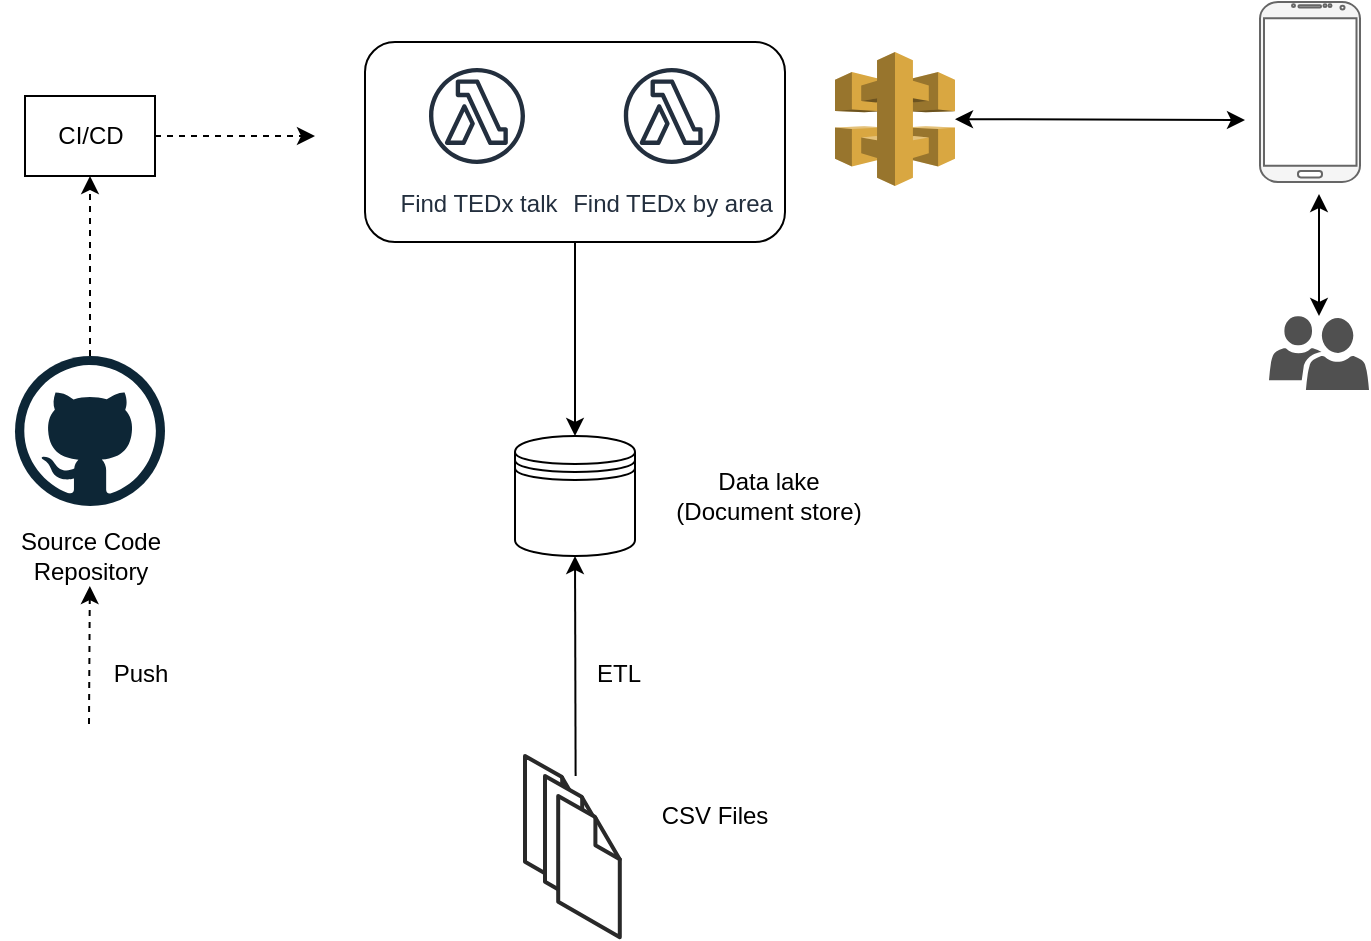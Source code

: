<mxfile version="13.1.1" type="github">
  <diagram id="nvE_FC1WQhCISzRiT7xm" name="Pagina-1">
    <mxGraphModel dx="981" dy="514" grid="1" gridSize="10" guides="1" tooltips="1" connect="1" arrows="1" fold="1" page="1" pageScale="1" pageWidth="827" pageHeight="1169" math="0" shadow="0">
      <root>
        <mxCell id="0" />
        <mxCell id="1" parent="0" />
        <mxCell id="9D8aGhp-CKfr7X2Opcz3-1" value="" style="rounded=1;whiteSpace=wrap;html=1;" vertex="1" parent="1">
          <mxGeometry x="262.5" y="50" width="210" height="100" as="geometry" />
        </mxCell>
        <mxCell id="9D8aGhp-CKfr7X2Opcz3-2" value="" style="shape=datastore;whiteSpace=wrap;html=1;" vertex="1" parent="1">
          <mxGeometry x="337.5" y="247" width="60" height="60" as="geometry" />
        </mxCell>
        <mxCell id="9D8aGhp-CKfr7X2Opcz3-3" value="" style="verticalLabelPosition=bottom;html=1;verticalAlign=top;strokeWidth=1;align=center;outlineConnect=0;dashed=0;outlineConnect=0;shape=mxgraph.aws3d.file;aspect=fixed;strokeColor=#292929;" vertex="1" parent="1">
          <mxGeometry x="342.5" y="407" width="30.8" height="70.6" as="geometry" />
        </mxCell>
        <mxCell id="9D8aGhp-CKfr7X2Opcz3-4" value="" style="verticalLabelPosition=bottom;html=1;verticalAlign=top;strokeWidth=1;align=center;outlineConnect=0;dashed=0;outlineConnect=0;shape=mxgraph.aws3d.file;aspect=fixed;strokeColor=#292929;" vertex="1" parent="1">
          <mxGeometry x="352.5" y="417" width="30.8" height="70.6" as="geometry" />
        </mxCell>
        <mxCell id="9D8aGhp-CKfr7X2Opcz3-5" value="" style="verticalLabelPosition=bottom;html=1;verticalAlign=top;strokeWidth=1;align=center;outlineConnect=0;dashed=0;outlineConnect=0;shape=mxgraph.aws3d.file;aspect=fixed;strokeColor=#292929;" vertex="1" parent="1">
          <mxGeometry x="359.1" y="427" width="30.8" height="70.6" as="geometry" />
        </mxCell>
        <mxCell id="9D8aGhp-CKfr7X2Opcz3-6" value="" style="endArrow=classic;html=1;entryX=0.5;entryY=1;entryDx=0;entryDy=0;" edge="1" parent="1" source="9D8aGhp-CKfr7X2Opcz3-4" target="9D8aGhp-CKfr7X2Opcz3-2">
          <mxGeometry width="50" height="50" relative="1" as="geometry">
            <mxPoint x="368.5" y="387" as="sourcePoint" />
            <mxPoint x="368.5" y="327" as="targetPoint" />
          </mxGeometry>
        </mxCell>
        <mxCell id="9D8aGhp-CKfr7X2Opcz3-7" value="ETL" style="text;html=1;align=center;verticalAlign=middle;resizable=0;points=[];autosize=1;" vertex="1" parent="1">
          <mxGeometry x="369.3" y="356" width="40" height="20" as="geometry" />
        </mxCell>
        <mxCell id="9D8aGhp-CKfr7X2Opcz3-8" value="Data lake&lt;br&gt;(Document store)" style="text;html=1;align=center;verticalAlign=middle;resizable=0;points=[];autosize=1;" vertex="1" parent="1">
          <mxGeometry x="409.3" y="262" width="110" height="30" as="geometry" />
        </mxCell>
        <mxCell id="9D8aGhp-CKfr7X2Opcz3-9" value="CSV Files" style="text;html=1;align=center;verticalAlign=middle;resizable=0;points=[];autosize=1;" vertex="1" parent="1">
          <mxGeometry x="401.5" y="427" width="70" height="20" as="geometry" />
        </mxCell>
        <mxCell id="9D8aGhp-CKfr7X2Opcz3-10" value="" style="endArrow=classic;html=1;exitX=0.5;exitY=1;exitDx=0;exitDy=0;entryX=0.5;entryY=0;entryDx=0;entryDy=0;" edge="1" parent="1" source="9D8aGhp-CKfr7X2Opcz3-1" target="9D8aGhp-CKfr7X2Opcz3-2">
          <mxGeometry width="50" height="50" relative="1" as="geometry">
            <mxPoint x="318.5" y="157" as="sourcePoint" />
            <mxPoint x="348.5" y="237" as="targetPoint" />
          </mxGeometry>
        </mxCell>
        <mxCell id="9D8aGhp-CKfr7X2Opcz3-11" value="Find TEDx talk" style="outlineConnect=0;fontColor=#232F3E;gradientColor=none;strokeColor=#232F3E;fillColor=#ffffff;dashed=0;verticalLabelPosition=bottom;verticalAlign=top;align=center;html=1;fontSize=12;fontStyle=0;aspect=fixed;shape=mxgraph.aws4.resourceIcon;resIcon=mxgraph.aws4.lambda_function;" vertex="1" parent="1">
          <mxGeometry x="288.5" y="57" width="60" height="60" as="geometry" />
        </mxCell>
        <mxCell id="9D8aGhp-CKfr7X2Opcz3-12" value="Find TEDx by area" style="outlineConnect=0;fontColor=#232F3E;gradientColor=none;strokeColor=#232F3E;fillColor=#ffffff;dashed=0;verticalLabelPosition=bottom;verticalAlign=top;align=center;html=1;fontSize=12;fontStyle=0;aspect=fixed;shape=mxgraph.aws4.resourceIcon;resIcon=mxgraph.aws4.lambda_function;" vertex="1" parent="1">
          <mxGeometry x="385.9" y="57" width="60" height="60" as="geometry" />
        </mxCell>
        <mxCell id="9D8aGhp-CKfr7X2Opcz3-14" value="" style="endArrow=classic;startArrow=classic;html=1;entryX=0;entryY=0.5;entryDx=0;entryDy=0;" edge="1" parent="1" source="9D8aGhp-CKfr7X2Opcz3-15">
          <mxGeometry width="50" height="50" relative="1" as="geometry">
            <mxPoint x="572.5" y="98.5" as="sourcePoint" />
            <mxPoint x="702.5" y="89" as="targetPoint" />
          </mxGeometry>
        </mxCell>
        <mxCell id="9D8aGhp-CKfr7X2Opcz3-15" value="" style="outlineConnect=0;dashed=0;verticalLabelPosition=bottom;verticalAlign=top;align=center;html=1;shape=mxgraph.aws3.api_gateway;fillColor=#D9A741;gradientColor=none;" vertex="1" parent="1">
          <mxGeometry x="497.5" y="55" width="60" height="67" as="geometry" />
        </mxCell>
        <mxCell id="9D8aGhp-CKfr7X2Opcz3-16" value="" style="dashed=0;outlineConnect=0;html=1;align=center;labelPosition=center;verticalLabelPosition=bottom;verticalAlign=top;shape=mxgraph.weblogos.github" vertex="1" parent="1">
          <mxGeometry x="87.5" y="207" width="75" height="75" as="geometry" />
        </mxCell>
        <mxCell id="9D8aGhp-CKfr7X2Opcz3-17" value="Source Code&lt;br&gt;Repository" style="text;html=1;align=center;verticalAlign=middle;resizable=0;points=[];autosize=1;" vertex="1" parent="1">
          <mxGeometry x="80" y="292" width="90" height="30" as="geometry" />
        </mxCell>
        <mxCell id="9D8aGhp-CKfr7X2Opcz3-18" value="" style="endArrow=classic;html=1;dashed=1;" edge="1" parent="1" target="9D8aGhp-CKfr7X2Opcz3-17">
          <mxGeometry width="50" height="50" relative="1" as="geometry">
            <mxPoint x="124.5" y="391" as="sourcePoint" />
            <mxPoint x="124.5" y="341" as="targetPoint" />
          </mxGeometry>
        </mxCell>
        <mxCell id="9D8aGhp-CKfr7X2Opcz3-19" value="Push" style="text;html=1;align=center;verticalAlign=middle;resizable=0;points=[];autosize=1;" vertex="1" parent="1">
          <mxGeometry x="130" y="356" width="40" height="20" as="geometry" />
        </mxCell>
        <mxCell id="9D8aGhp-CKfr7X2Opcz3-20" value="" style="pointerEvents=1;shadow=0;dashed=0;html=1;strokeColor=none;labelPosition=center;verticalLabelPosition=bottom;verticalAlign=top;align=center;fillColor=#505050;shape=mxgraph.mscae.intune.user_group" vertex="1" parent="1">
          <mxGeometry x="714.5" y="187" width="50" height="37" as="geometry" />
        </mxCell>
        <mxCell id="9D8aGhp-CKfr7X2Opcz3-21" value="" style="endArrow=classic;startArrow=classic;html=1;exitX=0.5;exitY=0;exitDx=0;exitDy=0;exitPerimeter=0;" edge="1" parent="1" source="9D8aGhp-CKfr7X2Opcz3-20">
          <mxGeometry width="50" height="50" relative="1" as="geometry">
            <mxPoint x="582.5" y="207" as="sourcePoint" />
            <mxPoint x="739.5" y="126.0" as="targetPoint" />
          </mxGeometry>
        </mxCell>
        <mxCell id="9D8aGhp-CKfr7X2Opcz3-22" value="" style="endArrow=classic;html=1;dashed=1;entryX=0.5;entryY=1;entryDx=0;entryDy=0;" edge="1" parent="1" source="9D8aGhp-CKfr7X2Opcz3-16" target="9D8aGhp-CKfr7X2Opcz3-24">
          <mxGeometry width="50" height="50" relative="1" as="geometry">
            <mxPoint x="130.5" y="187" as="sourcePoint" />
            <mxPoint x="130.411" y="107" as="targetPoint" />
          </mxGeometry>
        </mxCell>
        <mxCell id="9D8aGhp-CKfr7X2Opcz3-23" style="edgeStyle=orthogonalEdgeStyle;rounded=0;orthogonalLoop=1;jettySize=auto;html=1;dashed=1;" edge="1" parent="1" source="9D8aGhp-CKfr7X2Opcz3-24">
          <mxGeometry relative="1" as="geometry">
            <mxPoint x="237.5" y="97" as="targetPoint" />
          </mxGeometry>
        </mxCell>
        <mxCell id="9D8aGhp-CKfr7X2Opcz3-24" value="CI/CD" style="rounded=0;whiteSpace=wrap;html=1;" vertex="1" parent="1">
          <mxGeometry x="92.5" y="77" width="65" height="40" as="geometry" />
        </mxCell>
        <mxCell id="9D8aGhp-CKfr7X2Opcz3-25" value="" style="verticalLabelPosition=bottom;verticalAlign=top;html=1;shadow=0;dashed=0;strokeWidth=1;shape=mxgraph.android.phone2;strokeColor=#666666;fillColor=#f5f5f5;fontColor=#333333;" vertex="1" parent="1">
          <mxGeometry x="710" y="30" width="50" height="90" as="geometry" />
        </mxCell>
      </root>
    </mxGraphModel>
  </diagram>
</mxfile>
